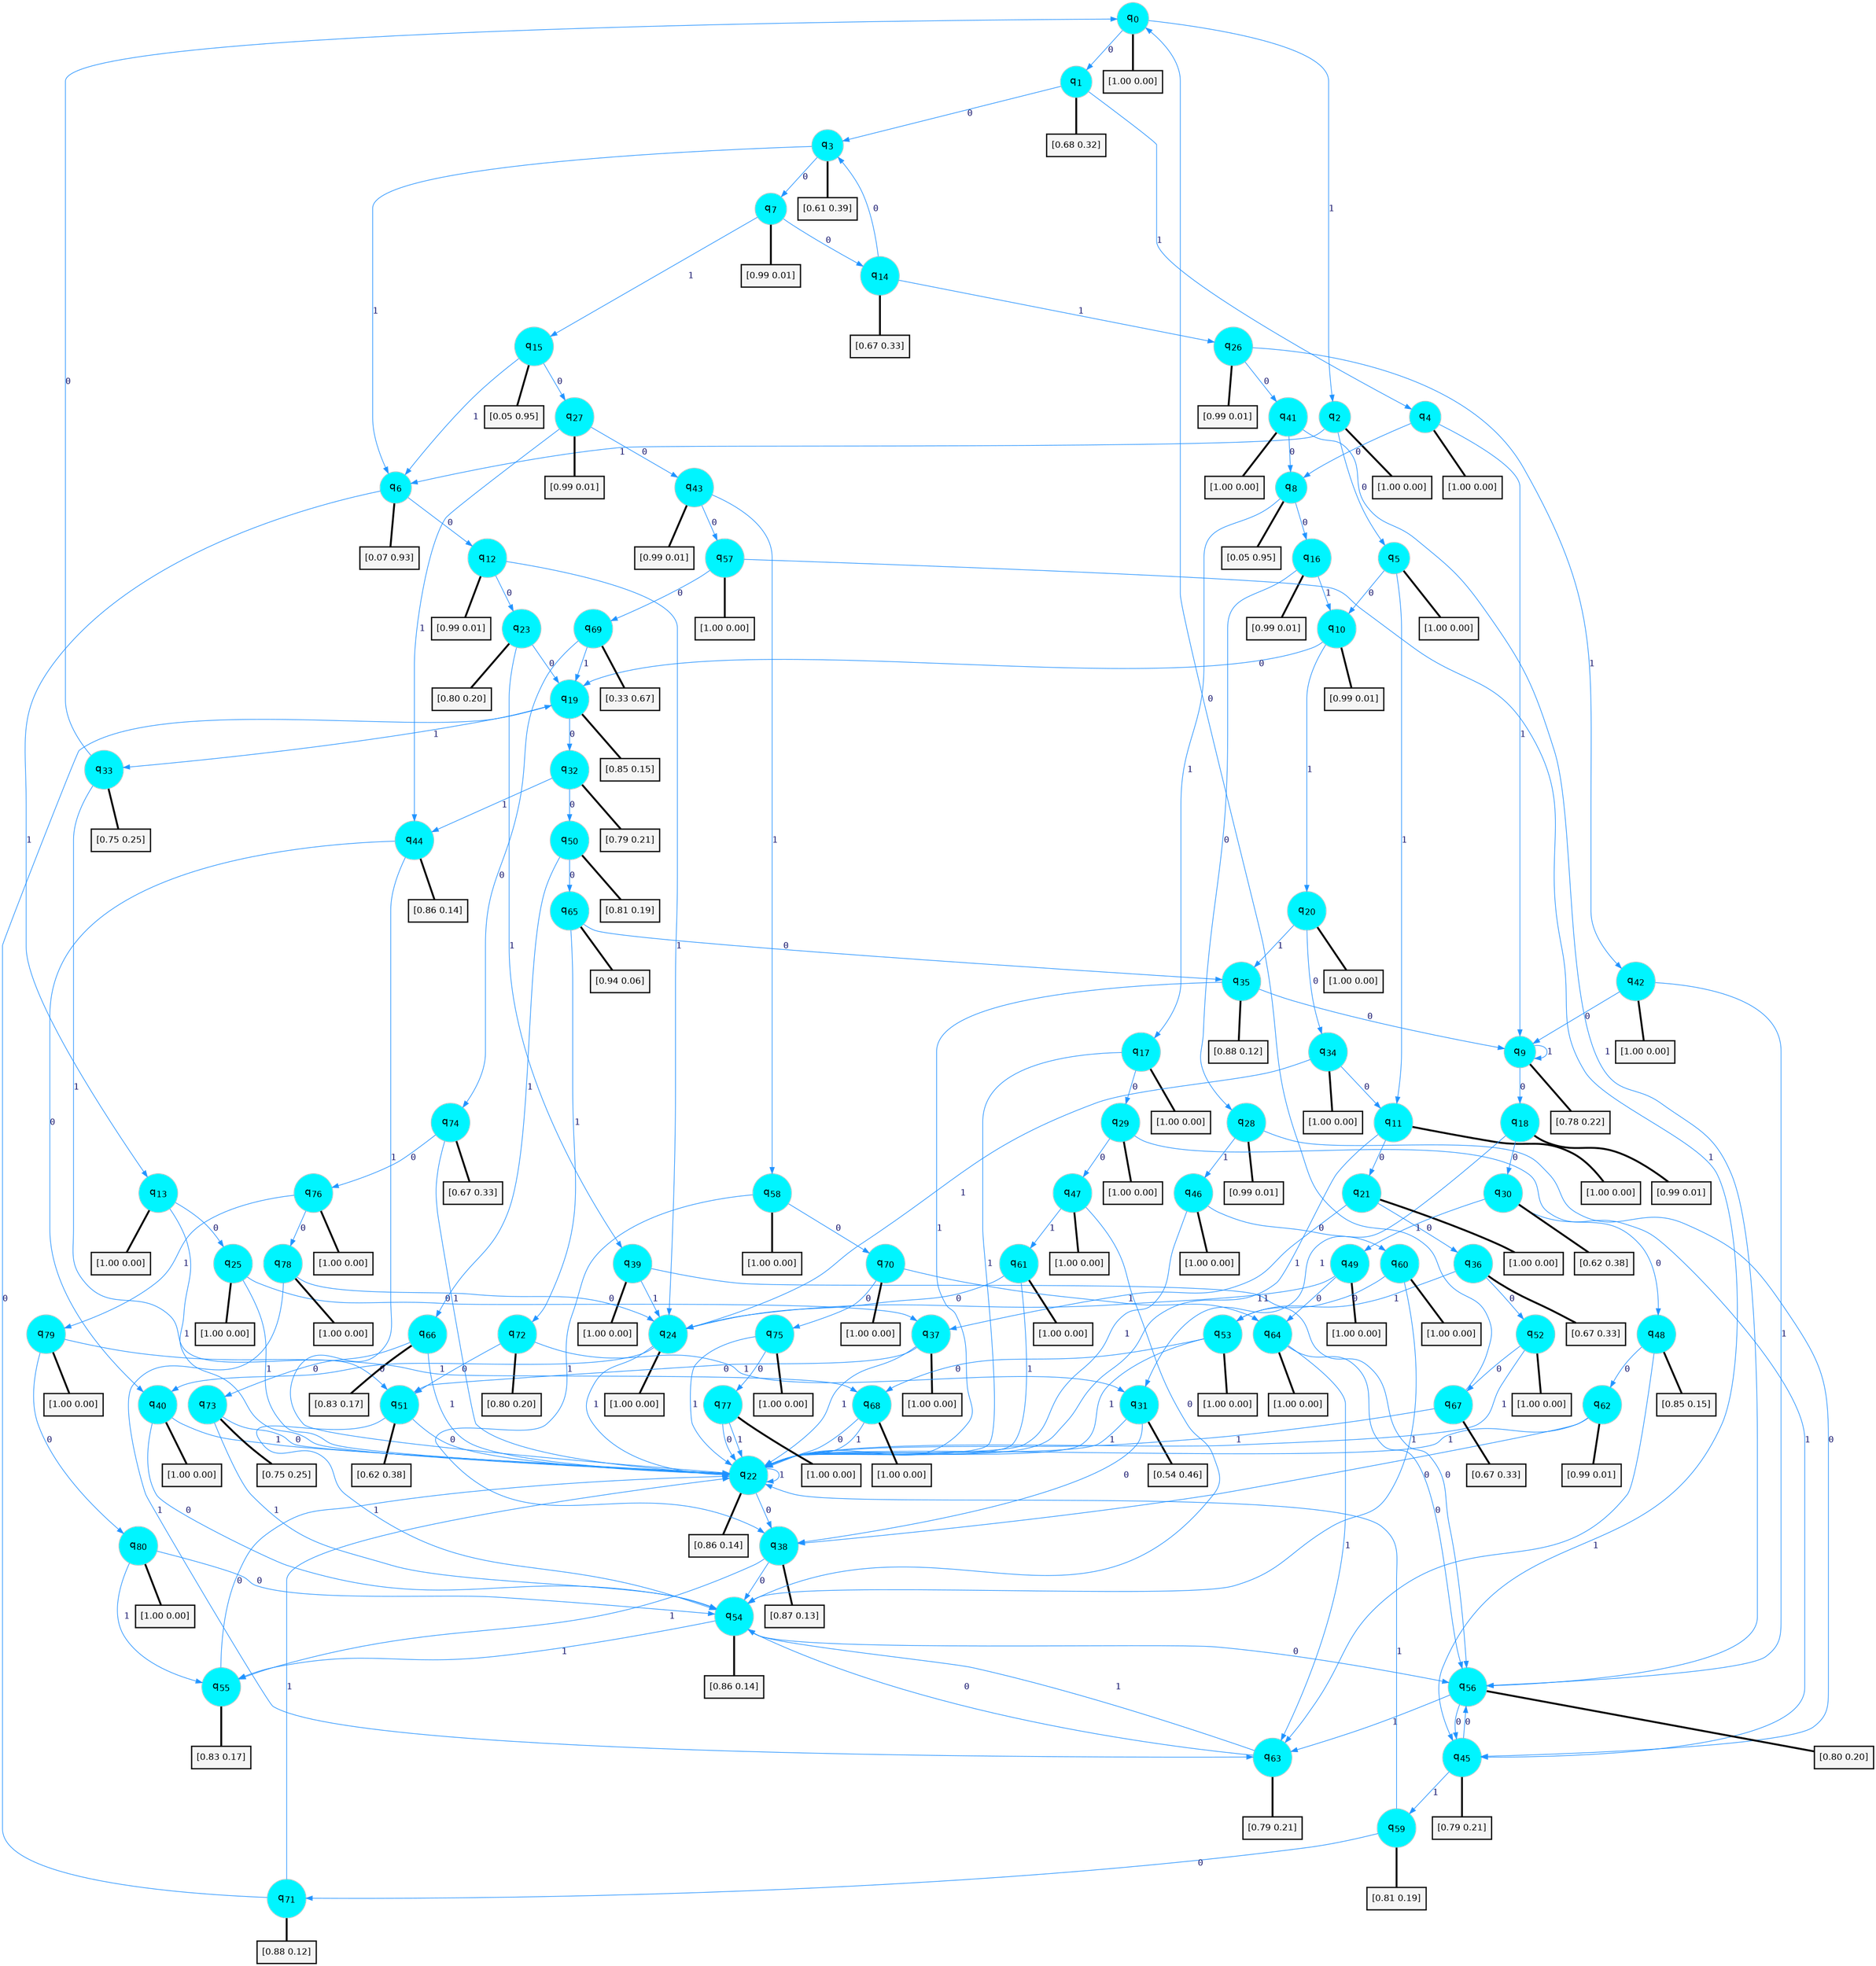 digraph G {
graph [
bgcolor=transparent, dpi=300, rankdir=TD, size="40,25"];
node [
color=gray, fillcolor=turquoise1, fontcolor=black, fontname=Helvetica, fontsize=16, fontweight=bold, shape=circle, style=filled];
edge [
arrowsize=1, color=dodgerblue1, fontcolor=midnightblue, fontname=courier, fontweight=bold, penwidth=1, style=solid, weight=20];
0[label=<q<SUB>0</SUB>>];
1[label=<q<SUB>1</SUB>>];
2[label=<q<SUB>2</SUB>>];
3[label=<q<SUB>3</SUB>>];
4[label=<q<SUB>4</SUB>>];
5[label=<q<SUB>5</SUB>>];
6[label=<q<SUB>6</SUB>>];
7[label=<q<SUB>7</SUB>>];
8[label=<q<SUB>8</SUB>>];
9[label=<q<SUB>9</SUB>>];
10[label=<q<SUB>10</SUB>>];
11[label=<q<SUB>11</SUB>>];
12[label=<q<SUB>12</SUB>>];
13[label=<q<SUB>13</SUB>>];
14[label=<q<SUB>14</SUB>>];
15[label=<q<SUB>15</SUB>>];
16[label=<q<SUB>16</SUB>>];
17[label=<q<SUB>17</SUB>>];
18[label=<q<SUB>18</SUB>>];
19[label=<q<SUB>19</SUB>>];
20[label=<q<SUB>20</SUB>>];
21[label=<q<SUB>21</SUB>>];
22[label=<q<SUB>22</SUB>>];
23[label=<q<SUB>23</SUB>>];
24[label=<q<SUB>24</SUB>>];
25[label=<q<SUB>25</SUB>>];
26[label=<q<SUB>26</SUB>>];
27[label=<q<SUB>27</SUB>>];
28[label=<q<SUB>28</SUB>>];
29[label=<q<SUB>29</SUB>>];
30[label=<q<SUB>30</SUB>>];
31[label=<q<SUB>31</SUB>>];
32[label=<q<SUB>32</SUB>>];
33[label=<q<SUB>33</SUB>>];
34[label=<q<SUB>34</SUB>>];
35[label=<q<SUB>35</SUB>>];
36[label=<q<SUB>36</SUB>>];
37[label=<q<SUB>37</SUB>>];
38[label=<q<SUB>38</SUB>>];
39[label=<q<SUB>39</SUB>>];
40[label=<q<SUB>40</SUB>>];
41[label=<q<SUB>41</SUB>>];
42[label=<q<SUB>42</SUB>>];
43[label=<q<SUB>43</SUB>>];
44[label=<q<SUB>44</SUB>>];
45[label=<q<SUB>45</SUB>>];
46[label=<q<SUB>46</SUB>>];
47[label=<q<SUB>47</SUB>>];
48[label=<q<SUB>48</SUB>>];
49[label=<q<SUB>49</SUB>>];
50[label=<q<SUB>50</SUB>>];
51[label=<q<SUB>51</SUB>>];
52[label=<q<SUB>52</SUB>>];
53[label=<q<SUB>53</SUB>>];
54[label=<q<SUB>54</SUB>>];
55[label=<q<SUB>55</SUB>>];
56[label=<q<SUB>56</SUB>>];
57[label=<q<SUB>57</SUB>>];
58[label=<q<SUB>58</SUB>>];
59[label=<q<SUB>59</SUB>>];
60[label=<q<SUB>60</SUB>>];
61[label=<q<SUB>61</SUB>>];
62[label=<q<SUB>62</SUB>>];
63[label=<q<SUB>63</SUB>>];
64[label=<q<SUB>64</SUB>>];
65[label=<q<SUB>65</SUB>>];
66[label=<q<SUB>66</SUB>>];
67[label=<q<SUB>67</SUB>>];
68[label=<q<SUB>68</SUB>>];
69[label=<q<SUB>69</SUB>>];
70[label=<q<SUB>70</SUB>>];
71[label=<q<SUB>71</SUB>>];
72[label=<q<SUB>72</SUB>>];
73[label=<q<SUB>73</SUB>>];
74[label=<q<SUB>74</SUB>>];
75[label=<q<SUB>75</SUB>>];
76[label=<q<SUB>76</SUB>>];
77[label=<q<SUB>77</SUB>>];
78[label=<q<SUB>78</SUB>>];
79[label=<q<SUB>79</SUB>>];
80[label=<q<SUB>80</SUB>>];
81[label="[1.00 0.00]", shape=box,fontcolor=black, fontname=Helvetica, fontsize=14, penwidth=2, fillcolor=whitesmoke,color=black];
82[label="[0.68 0.32]", shape=box,fontcolor=black, fontname=Helvetica, fontsize=14, penwidth=2, fillcolor=whitesmoke,color=black];
83[label="[1.00 0.00]", shape=box,fontcolor=black, fontname=Helvetica, fontsize=14, penwidth=2, fillcolor=whitesmoke,color=black];
84[label="[0.61 0.39]", shape=box,fontcolor=black, fontname=Helvetica, fontsize=14, penwidth=2, fillcolor=whitesmoke,color=black];
85[label="[1.00 0.00]", shape=box,fontcolor=black, fontname=Helvetica, fontsize=14, penwidth=2, fillcolor=whitesmoke,color=black];
86[label="[1.00 0.00]", shape=box,fontcolor=black, fontname=Helvetica, fontsize=14, penwidth=2, fillcolor=whitesmoke,color=black];
87[label="[0.07 0.93]", shape=box,fontcolor=black, fontname=Helvetica, fontsize=14, penwidth=2, fillcolor=whitesmoke,color=black];
88[label="[0.99 0.01]", shape=box,fontcolor=black, fontname=Helvetica, fontsize=14, penwidth=2, fillcolor=whitesmoke,color=black];
89[label="[0.05 0.95]", shape=box,fontcolor=black, fontname=Helvetica, fontsize=14, penwidth=2, fillcolor=whitesmoke,color=black];
90[label="[0.78 0.22]", shape=box,fontcolor=black, fontname=Helvetica, fontsize=14, penwidth=2, fillcolor=whitesmoke,color=black];
91[label="[0.99 0.01]", shape=box,fontcolor=black, fontname=Helvetica, fontsize=14, penwidth=2, fillcolor=whitesmoke,color=black];
92[label="[1.00 0.00]", shape=box,fontcolor=black, fontname=Helvetica, fontsize=14, penwidth=2, fillcolor=whitesmoke,color=black];
93[label="[0.99 0.01]", shape=box,fontcolor=black, fontname=Helvetica, fontsize=14, penwidth=2, fillcolor=whitesmoke,color=black];
94[label="[1.00 0.00]", shape=box,fontcolor=black, fontname=Helvetica, fontsize=14, penwidth=2, fillcolor=whitesmoke,color=black];
95[label="[0.67 0.33]", shape=box,fontcolor=black, fontname=Helvetica, fontsize=14, penwidth=2, fillcolor=whitesmoke,color=black];
96[label="[0.05 0.95]", shape=box,fontcolor=black, fontname=Helvetica, fontsize=14, penwidth=2, fillcolor=whitesmoke,color=black];
97[label="[0.99 0.01]", shape=box,fontcolor=black, fontname=Helvetica, fontsize=14, penwidth=2, fillcolor=whitesmoke,color=black];
98[label="[1.00 0.00]", shape=box,fontcolor=black, fontname=Helvetica, fontsize=14, penwidth=2, fillcolor=whitesmoke,color=black];
99[label="[0.99 0.01]", shape=box,fontcolor=black, fontname=Helvetica, fontsize=14, penwidth=2, fillcolor=whitesmoke,color=black];
100[label="[0.85 0.15]", shape=box,fontcolor=black, fontname=Helvetica, fontsize=14, penwidth=2, fillcolor=whitesmoke,color=black];
101[label="[1.00 0.00]", shape=box,fontcolor=black, fontname=Helvetica, fontsize=14, penwidth=2, fillcolor=whitesmoke,color=black];
102[label="[1.00 0.00]", shape=box,fontcolor=black, fontname=Helvetica, fontsize=14, penwidth=2, fillcolor=whitesmoke,color=black];
103[label="[0.86 0.14]", shape=box,fontcolor=black, fontname=Helvetica, fontsize=14, penwidth=2, fillcolor=whitesmoke,color=black];
104[label="[0.80 0.20]", shape=box,fontcolor=black, fontname=Helvetica, fontsize=14, penwidth=2, fillcolor=whitesmoke,color=black];
105[label="[1.00 0.00]", shape=box,fontcolor=black, fontname=Helvetica, fontsize=14, penwidth=2, fillcolor=whitesmoke,color=black];
106[label="[1.00 0.00]", shape=box,fontcolor=black, fontname=Helvetica, fontsize=14, penwidth=2, fillcolor=whitesmoke,color=black];
107[label="[0.99 0.01]", shape=box,fontcolor=black, fontname=Helvetica, fontsize=14, penwidth=2, fillcolor=whitesmoke,color=black];
108[label="[0.99 0.01]", shape=box,fontcolor=black, fontname=Helvetica, fontsize=14, penwidth=2, fillcolor=whitesmoke,color=black];
109[label="[0.99 0.01]", shape=box,fontcolor=black, fontname=Helvetica, fontsize=14, penwidth=2, fillcolor=whitesmoke,color=black];
110[label="[1.00 0.00]", shape=box,fontcolor=black, fontname=Helvetica, fontsize=14, penwidth=2, fillcolor=whitesmoke,color=black];
111[label="[0.62 0.38]", shape=box,fontcolor=black, fontname=Helvetica, fontsize=14, penwidth=2, fillcolor=whitesmoke,color=black];
112[label="[0.54 0.46]", shape=box,fontcolor=black, fontname=Helvetica, fontsize=14, penwidth=2, fillcolor=whitesmoke,color=black];
113[label="[0.79 0.21]", shape=box,fontcolor=black, fontname=Helvetica, fontsize=14, penwidth=2, fillcolor=whitesmoke,color=black];
114[label="[0.75 0.25]", shape=box,fontcolor=black, fontname=Helvetica, fontsize=14, penwidth=2, fillcolor=whitesmoke,color=black];
115[label="[1.00 0.00]", shape=box,fontcolor=black, fontname=Helvetica, fontsize=14, penwidth=2, fillcolor=whitesmoke,color=black];
116[label="[0.88 0.12]", shape=box,fontcolor=black, fontname=Helvetica, fontsize=14, penwidth=2, fillcolor=whitesmoke,color=black];
117[label="[0.67 0.33]", shape=box,fontcolor=black, fontname=Helvetica, fontsize=14, penwidth=2, fillcolor=whitesmoke,color=black];
118[label="[1.00 0.00]", shape=box,fontcolor=black, fontname=Helvetica, fontsize=14, penwidth=2, fillcolor=whitesmoke,color=black];
119[label="[0.87 0.13]", shape=box,fontcolor=black, fontname=Helvetica, fontsize=14, penwidth=2, fillcolor=whitesmoke,color=black];
120[label="[1.00 0.00]", shape=box,fontcolor=black, fontname=Helvetica, fontsize=14, penwidth=2, fillcolor=whitesmoke,color=black];
121[label="[1.00 0.00]", shape=box,fontcolor=black, fontname=Helvetica, fontsize=14, penwidth=2, fillcolor=whitesmoke,color=black];
122[label="[1.00 0.00]", shape=box,fontcolor=black, fontname=Helvetica, fontsize=14, penwidth=2, fillcolor=whitesmoke,color=black];
123[label="[1.00 0.00]", shape=box,fontcolor=black, fontname=Helvetica, fontsize=14, penwidth=2, fillcolor=whitesmoke,color=black];
124[label="[0.99 0.01]", shape=box,fontcolor=black, fontname=Helvetica, fontsize=14, penwidth=2, fillcolor=whitesmoke,color=black];
125[label="[0.86 0.14]", shape=box,fontcolor=black, fontname=Helvetica, fontsize=14, penwidth=2, fillcolor=whitesmoke,color=black];
126[label="[0.79 0.21]", shape=box,fontcolor=black, fontname=Helvetica, fontsize=14, penwidth=2, fillcolor=whitesmoke,color=black];
127[label="[1.00 0.00]", shape=box,fontcolor=black, fontname=Helvetica, fontsize=14, penwidth=2, fillcolor=whitesmoke,color=black];
128[label="[1.00 0.00]", shape=box,fontcolor=black, fontname=Helvetica, fontsize=14, penwidth=2, fillcolor=whitesmoke,color=black];
129[label="[0.85 0.15]", shape=box,fontcolor=black, fontname=Helvetica, fontsize=14, penwidth=2, fillcolor=whitesmoke,color=black];
130[label="[1.00 0.00]", shape=box,fontcolor=black, fontname=Helvetica, fontsize=14, penwidth=2, fillcolor=whitesmoke,color=black];
131[label="[0.81 0.19]", shape=box,fontcolor=black, fontname=Helvetica, fontsize=14, penwidth=2, fillcolor=whitesmoke,color=black];
132[label="[0.62 0.38]", shape=box,fontcolor=black, fontname=Helvetica, fontsize=14, penwidth=2, fillcolor=whitesmoke,color=black];
133[label="[1.00 0.00]", shape=box,fontcolor=black, fontname=Helvetica, fontsize=14, penwidth=2, fillcolor=whitesmoke,color=black];
134[label="[1.00 0.00]", shape=box,fontcolor=black, fontname=Helvetica, fontsize=14, penwidth=2, fillcolor=whitesmoke,color=black];
135[label="[0.86 0.14]", shape=box,fontcolor=black, fontname=Helvetica, fontsize=14, penwidth=2, fillcolor=whitesmoke,color=black];
136[label="[0.83 0.17]", shape=box,fontcolor=black, fontname=Helvetica, fontsize=14, penwidth=2, fillcolor=whitesmoke,color=black];
137[label="[0.80 0.20]", shape=box,fontcolor=black, fontname=Helvetica, fontsize=14, penwidth=2, fillcolor=whitesmoke,color=black];
138[label="[1.00 0.00]", shape=box,fontcolor=black, fontname=Helvetica, fontsize=14, penwidth=2, fillcolor=whitesmoke,color=black];
139[label="[1.00 0.00]", shape=box,fontcolor=black, fontname=Helvetica, fontsize=14, penwidth=2, fillcolor=whitesmoke,color=black];
140[label="[0.81 0.19]", shape=box,fontcolor=black, fontname=Helvetica, fontsize=14, penwidth=2, fillcolor=whitesmoke,color=black];
141[label="[1.00 0.00]", shape=box,fontcolor=black, fontname=Helvetica, fontsize=14, penwidth=2, fillcolor=whitesmoke,color=black];
142[label="[1.00 0.00]", shape=box,fontcolor=black, fontname=Helvetica, fontsize=14, penwidth=2, fillcolor=whitesmoke,color=black];
143[label="[0.99 0.01]", shape=box,fontcolor=black, fontname=Helvetica, fontsize=14, penwidth=2, fillcolor=whitesmoke,color=black];
144[label="[0.79 0.21]", shape=box,fontcolor=black, fontname=Helvetica, fontsize=14, penwidth=2, fillcolor=whitesmoke,color=black];
145[label="[1.00 0.00]", shape=box,fontcolor=black, fontname=Helvetica, fontsize=14, penwidth=2, fillcolor=whitesmoke,color=black];
146[label="[0.94 0.06]", shape=box,fontcolor=black, fontname=Helvetica, fontsize=14, penwidth=2, fillcolor=whitesmoke,color=black];
147[label="[0.83 0.17]", shape=box,fontcolor=black, fontname=Helvetica, fontsize=14, penwidth=2, fillcolor=whitesmoke,color=black];
148[label="[0.67 0.33]", shape=box,fontcolor=black, fontname=Helvetica, fontsize=14, penwidth=2, fillcolor=whitesmoke,color=black];
149[label="[1.00 0.00]", shape=box,fontcolor=black, fontname=Helvetica, fontsize=14, penwidth=2, fillcolor=whitesmoke,color=black];
150[label="[0.33 0.67]", shape=box,fontcolor=black, fontname=Helvetica, fontsize=14, penwidth=2, fillcolor=whitesmoke,color=black];
151[label="[1.00 0.00]", shape=box,fontcolor=black, fontname=Helvetica, fontsize=14, penwidth=2, fillcolor=whitesmoke,color=black];
152[label="[0.88 0.12]", shape=box,fontcolor=black, fontname=Helvetica, fontsize=14, penwidth=2, fillcolor=whitesmoke,color=black];
153[label="[0.80 0.20]", shape=box,fontcolor=black, fontname=Helvetica, fontsize=14, penwidth=2, fillcolor=whitesmoke,color=black];
154[label="[0.75 0.25]", shape=box,fontcolor=black, fontname=Helvetica, fontsize=14, penwidth=2, fillcolor=whitesmoke,color=black];
155[label="[0.67 0.33]", shape=box,fontcolor=black, fontname=Helvetica, fontsize=14, penwidth=2, fillcolor=whitesmoke,color=black];
156[label="[1.00 0.00]", shape=box,fontcolor=black, fontname=Helvetica, fontsize=14, penwidth=2, fillcolor=whitesmoke,color=black];
157[label="[1.00 0.00]", shape=box,fontcolor=black, fontname=Helvetica, fontsize=14, penwidth=2, fillcolor=whitesmoke,color=black];
158[label="[1.00 0.00]", shape=box,fontcolor=black, fontname=Helvetica, fontsize=14, penwidth=2, fillcolor=whitesmoke,color=black];
159[label="[1.00 0.00]", shape=box,fontcolor=black, fontname=Helvetica, fontsize=14, penwidth=2, fillcolor=whitesmoke,color=black];
160[label="[1.00 0.00]", shape=box,fontcolor=black, fontname=Helvetica, fontsize=14, penwidth=2, fillcolor=whitesmoke,color=black];
161[label="[1.00 0.00]", shape=box,fontcolor=black, fontname=Helvetica, fontsize=14, penwidth=2, fillcolor=whitesmoke,color=black];
0->1 [label=0];
0->2 [label=1];
0->81 [arrowhead=none, penwidth=3,color=black];
1->3 [label=0];
1->4 [label=1];
1->82 [arrowhead=none, penwidth=3,color=black];
2->5 [label=0];
2->6 [label=1];
2->83 [arrowhead=none, penwidth=3,color=black];
3->7 [label=0];
3->6 [label=1];
3->84 [arrowhead=none, penwidth=3,color=black];
4->8 [label=0];
4->9 [label=1];
4->85 [arrowhead=none, penwidth=3,color=black];
5->10 [label=0];
5->11 [label=1];
5->86 [arrowhead=none, penwidth=3,color=black];
6->12 [label=0];
6->13 [label=1];
6->87 [arrowhead=none, penwidth=3,color=black];
7->14 [label=0];
7->15 [label=1];
7->88 [arrowhead=none, penwidth=3,color=black];
8->16 [label=0];
8->17 [label=1];
8->89 [arrowhead=none, penwidth=3,color=black];
9->18 [label=0];
9->9 [label=1];
9->90 [arrowhead=none, penwidth=3,color=black];
10->19 [label=0];
10->20 [label=1];
10->91 [arrowhead=none, penwidth=3,color=black];
11->21 [label=0];
11->22 [label=1];
11->92 [arrowhead=none, penwidth=3,color=black];
12->23 [label=0];
12->24 [label=1];
12->93 [arrowhead=none, penwidth=3,color=black];
13->25 [label=0];
13->22 [label=1];
13->94 [arrowhead=none, penwidth=3,color=black];
14->3 [label=0];
14->26 [label=1];
14->95 [arrowhead=none, penwidth=3,color=black];
15->27 [label=0];
15->6 [label=1];
15->96 [arrowhead=none, penwidth=3,color=black];
16->28 [label=0];
16->10 [label=1];
16->97 [arrowhead=none, penwidth=3,color=black];
17->29 [label=0];
17->22 [label=1];
17->98 [arrowhead=none, penwidth=3,color=black];
18->30 [label=0];
18->31 [label=1];
18->99 [arrowhead=none, penwidth=3,color=black];
19->32 [label=0];
19->33 [label=1];
19->100 [arrowhead=none, penwidth=3,color=black];
20->34 [label=0];
20->35 [label=1];
20->101 [arrowhead=none, penwidth=3,color=black];
21->36 [label=0];
21->37 [label=1];
21->102 [arrowhead=none, penwidth=3,color=black];
22->38 [label=0];
22->22 [label=1];
22->103 [arrowhead=none, penwidth=3,color=black];
23->19 [label=0];
23->39 [label=1];
23->104 [arrowhead=none, penwidth=3,color=black];
24->40 [label=0];
24->22 [label=1];
24->105 [arrowhead=none, penwidth=3,color=black];
25->37 [label=0];
25->22 [label=1];
25->106 [arrowhead=none, penwidth=3,color=black];
26->41 [label=0];
26->42 [label=1];
26->107 [arrowhead=none, penwidth=3,color=black];
27->43 [label=0];
27->44 [label=1];
27->108 [arrowhead=none, penwidth=3,color=black];
28->45 [label=0];
28->46 [label=1];
28->109 [arrowhead=none, penwidth=3,color=black];
29->47 [label=0];
29->45 [label=1];
29->110 [arrowhead=none, penwidth=3,color=black];
30->48 [label=0];
30->49 [label=1];
30->111 [arrowhead=none, penwidth=3,color=black];
31->38 [label=0];
31->22 [label=1];
31->112 [arrowhead=none, penwidth=3,color=black];
32->50 [label=0];
32->44 [label=1];
32->113 [arrowhead=none, penwidth=3,color=black];
33->0 [label=0];
33->51 [label=1];
33->114 [arrowhead=none, penwidth=3,color=black];
34->11 [label=0];
34->24 [label=1];
34->115 [arrowhead=none, penwidth=3,color=black];
35->9 [label=0];
35->22 [label=1];
35->116 [arrowhead=none, penwidth=3,color=black];
36->52 [label=0];
36->53 [label=1];
36->117 [arrowhead=none, penwidth=3,color=black];
37->51 [label=0];
37->22 [label=1];
37->118 [arrowhead=none, penwidth=3,color=black];
38->54 [label=0];
38->55 [label=1];
38->119 [arrowhead=none, penwidth=3,color=black];
39->56 [label=0];
39->24 [label=1];
39->120 [arrowhead=none, penwidth=3,color=black];
40->54 [label=0];
40->22 [label=1];
40->121 [arrowhead=none, penwidth=3,color=black];
41->8 [label=0];
41->56 [label=1];
41->122 [arrowhead=none, penwidth=3,color=black];
42->9 [label=0];
42->56 [label=1];
42->123 [arrowhead=none, penwidth=3,color=black];
43->57 [label=0];
43->58 [label=1];
43->124 [arrowhead=none, penwidth=3,color=black];
44->40 [label=0];
44->22 [label=1];
44->125 [arrowhead=none, penwidth=3,color=black];
45->56 [label=0];
45->59 [label=1];
45->126 [arrowhead=none, penwidth=3,color=black];
46->60 [label=0];
46->22 [label=1];
46->127 [arrowhead=none, penwidth=3,color=black];
47->54 [label=0];
47->61 [label=1];
47->128 [arrowhead=none, penwidth=3,color=black];
48->62 [label=0];
48->63 [label=1];
48->129 [arrowhead=none, penwidth=3,color=black];
49->64 [label=0];
49->24 [label=1];
49->130 [arrowhead=none, penwidth=3,color=black];
50->65 [label=0];
50->66 [label=1];
50->131 [arrowhead=none, penwidth=3,color=black];
51->22 [label=0];
51->54 [label=1];
51->132 [arrowhead=none, penwidth=3,color=black];
52->67 [label=0];
52->22 [label=1];
52->133 [arrowhead=none, penwidth=3,color=black];
53->68 [label=0];
53->22 [label=1];
53->134 [arrowhead=none, penwidth=3,color=black];
54->56 [label=0];
54->55 [label=1];
54->135 [arrowhead=none, penwidth=3,color=black];
55->22 [label=0];
55->136 [arrowhead=none, penwidth=3,color=black];
56->45 [label=0];
56->63 [label=1];
56->137 [arrowhead=none, penwidth=3,color=black];
57->69 [label=0];
57->45 [label=1];
57->138 [arrowhead=none, penwidth=3,color=black];
58->70 [label=0];
58->38 [label=1];
58->139 [arrowhead=none, penwidth=3,color=black];
59->71 [label=0];
59->22 [label=1];
59->140 [arrowhead=none, penwidth=3,color=black];
60->53 [label=0];
60->54 [label=1];
60->141 [arrowhead=none, penwidth=3,color=black];
61->24 [label=0];
61->22 [label=1];
61->142 [arrowhead=none, penwidth=3,color=black];
62->38 [label=0];
62->22 [label=1];
62->143 [arrowhead=none, penwidth=3,color=black];
63->54 [label=0];
63->54 [label=1];
63->144 [arrowhead=none, penwidth=3,color=black];
64->56 [label=0];
64->63 [label=1];
64->145 [arrowhead=none, penwidth=3,color=black];
65->35 [label=0];
65->72 [label=1];
65->146 [arrowhead=none, penwidth=3,color=black];
66->73 [label=0];
66->22 [label=1];
66->147 [arrowhead=none, penwidth=3,color=black];
67->0 [label=0];
67->22 [label=1];
67->148 [arrowhead=none, penwidth=3,color=black];
68->22 [label=0];
68->22 [label=1];
68->149 [arrowhead=none, penwidth=3,color=black];
69->74 [label=0];
69->19 [label=1];
69->150 [arrowhead=none, penwidth=3,color=black];
70->75 [label=0];
70->64 [label=1];
70->151 [arrowhead=none, penwidth=3,color=black];
71->19 [label=0];
71->22 [label=1];
71->152 [arrowhead=none, penwidth=3,color=black];
72->51 [label=0];
72->31 [label=1];
72->153 [arrowhead=none, penwidth=3,color=black];
73->22 [label=0];
73->54 [label=1];
73->154 [arrowhead=none, penwidth=3,color=black];
74->76 [label=0];
74->22 [label=1];
74->155 [arrowhead=none, penwidth=3,color=black];
75->77 [label=0];
75->22 [label=1];
75->156 [arrowhead=none, penwidth=3,color=black];
76->78 [label=0];
76->79 [label=1];
76->157 [arrowhead=none, penwidth=3,color=black];
77->22 [label=0];
77->22 [label=1];
77->158 [arrowhead=none, penwidth=3,color=black];
78->24 [label=0];
78->63 [label=1];
78->159 [arrowhead=none, penwidth=3,color=black];
79->80 [label=0];
79->68 [label=1];
79->160 [arrowhead=none, penwidth=3,color=black];
80->54 [label=0];
80->55 [label=1];
80->161 [arrowhead=none, penwidth=3,color=black];
}
